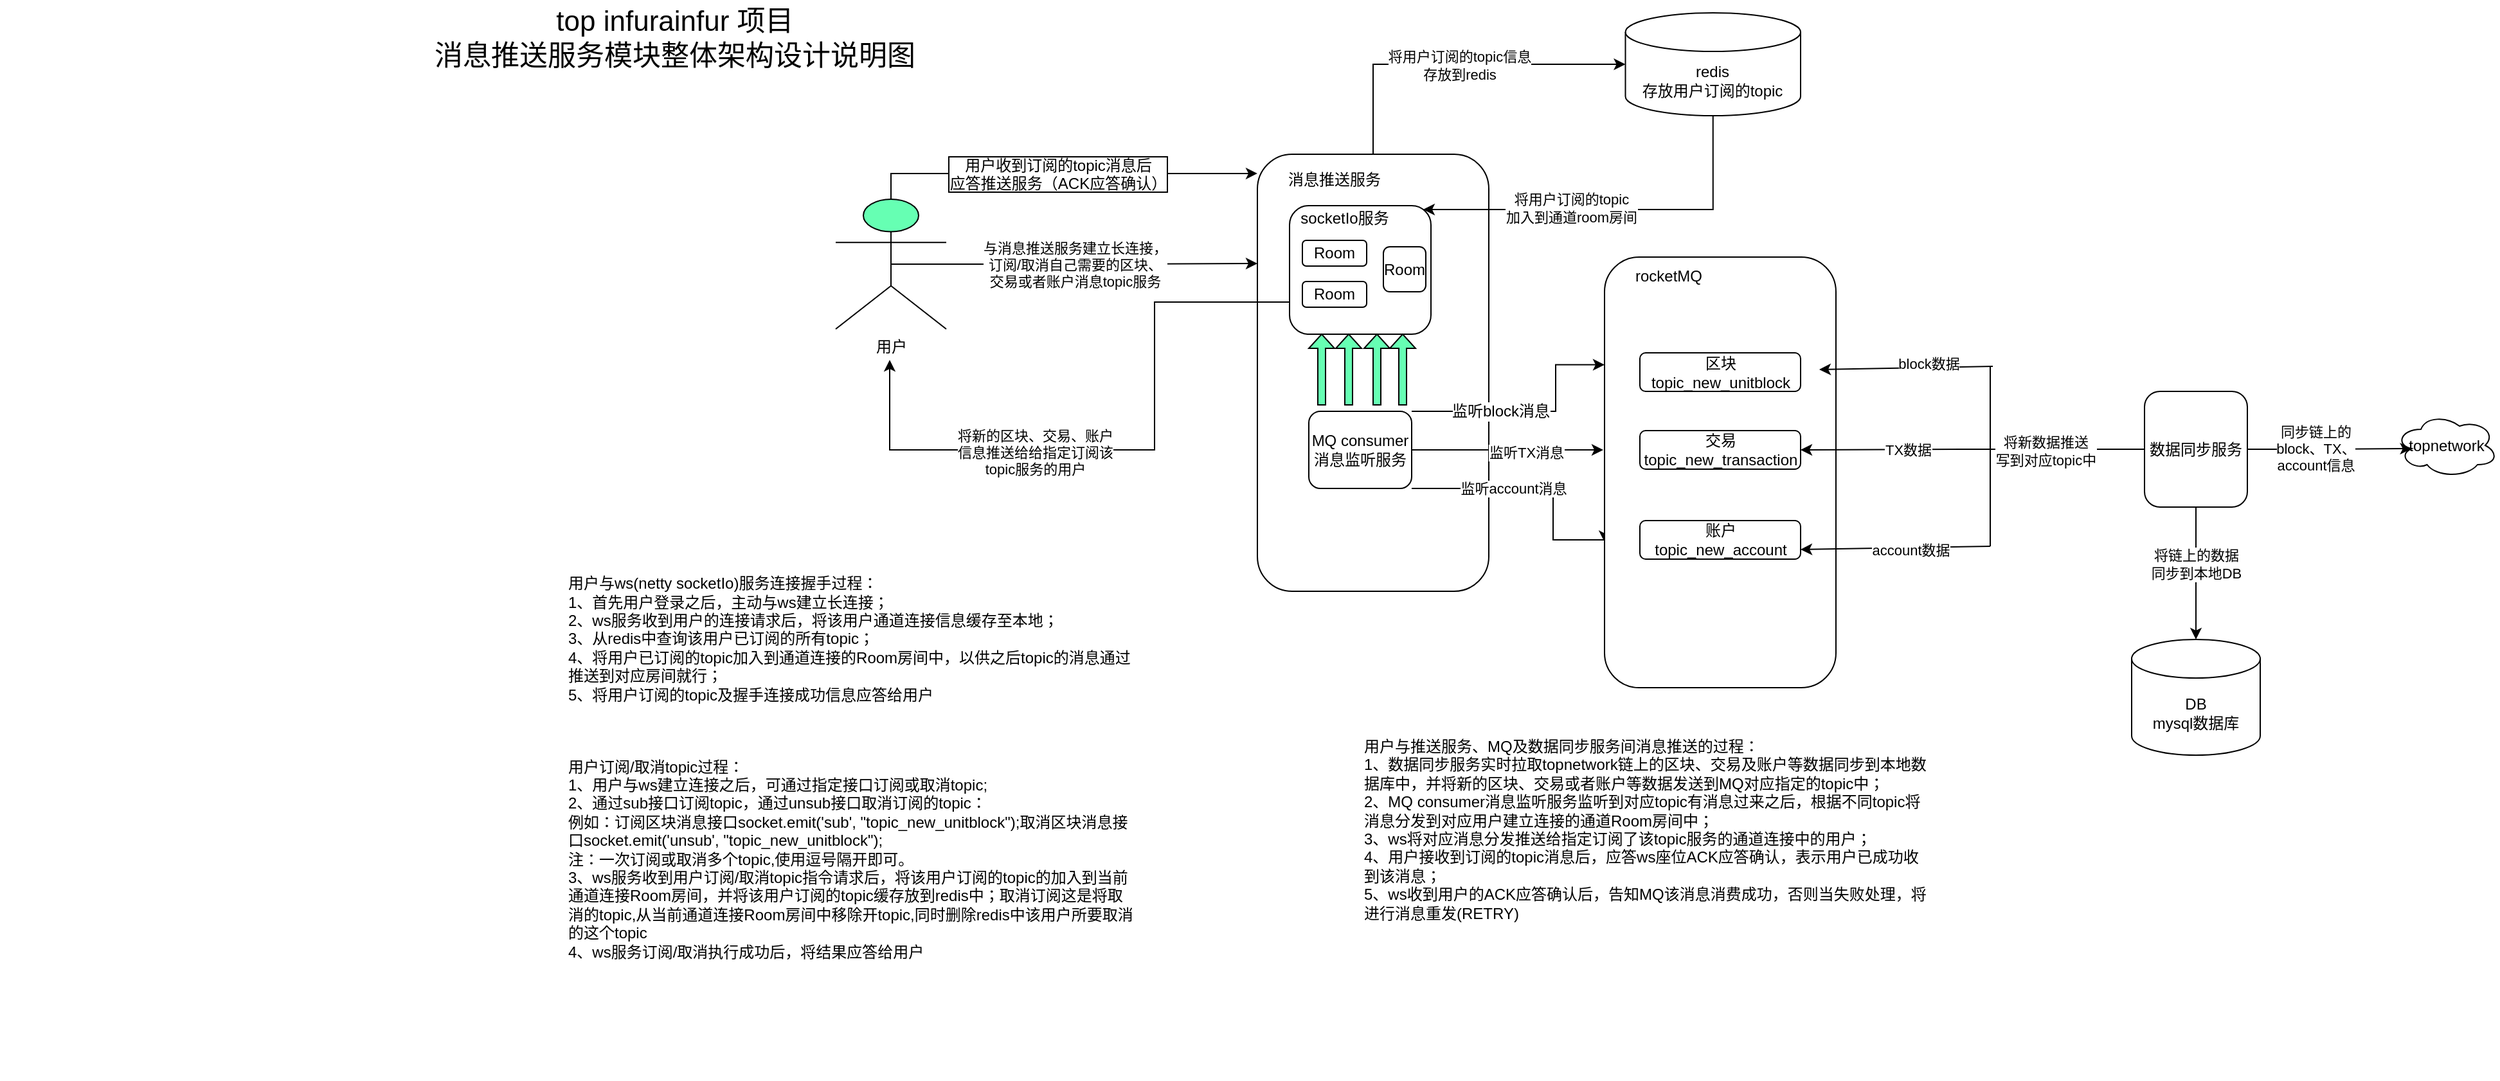 <mxfile version="14.6.6" type="github"><diagram id="SiZPnuf1WnuUvQ9pAuHu" name="Page-1"><mxGraphModel dx="2249" dy="706" grid="1" gridSize="10" guides="1" tooltips="1" connect="1" arrows="1" fold="1" page="1" pageScale="1" pageWidth="827" pageHeight="1169" math="0" shadow="0"><root><mxCell id="0"/><mxCell id="1" parent="0"/><mxCell id="MLKeiMtggPejwhbKanUt-33" value="用户与ws(netty socketIo)服务连接握手过程：&lt;br&gt;1、首先用户登录之后，主动与ws建立长连接；&lt;br&gt;2、ws服务收到用户的连接请求后，将该用户通道连接信息缓存至本地；&lt;br&gt;3、从redis中查询该用户已订阅的所有topic；&lt;br&gt;4、将用户已订阅的topic加入到通道连接的Room房间中，以供之后topic的消息通过推送到对应房间就行；&lt;br&gt;5、将用户订阅的topic及握手连接成功信息应答给用户" style="text;html=1;strokeColor=none;fillColor=none;align=left;verticalAlign=bottom;whiteSpace=wrap;rounded=0;labelPosition=right;verticalLabelPosition=top;" vertex="1" parent="1"><mxGeometry x="-290" y="570" width="440" height="90" as="geometry"/></mxCell><mxCell id="MLKeiMtggPejwhbKanUt-34" value="用户订阅/取消topic过程：&lt;br&gt;1、用户与ws建立连接之后，可通过指定接口订阅或取消topic;&lt;br&gt;2、通过sub接口订阅topic，通过unsub接口取消订阅的topic：&lt;br&gt;例如：订阅区块消息接口socket.emit('sub', &quot;topic_new_unitblock&quot;);取消区块消息接口socket.emit('unsub', &quot;topic_new_unitblock&quot;);&lt;br&gt;注：一次订阅或取消多个topic,使用逗号隔开即可。&lt;br&gt;3、ws服务收到用户订阅/取消topic指令请求后，将该用户订阅的topic的加入到当前通道连接Room房间，并将该用户订阅的topic缓存放到redis中；取消订阅这是将取消的topic,从当前通道连接Room房间中移除开topic,同时删除redis中该用户所要取消的这个topic&lt;br&gt;4、ws服务订阅/取消执行成功后，将结果应答给用户" style="text;html=1;strokeColor=none;fillColor=none;align=left;verticalAlign=bottom;whiteSpace=wrap;rounded=0;labelPosition=right;verticalLabelPosition=top;" vertex="1" parent="1"><mxGeometry x="-290" y="770" width="440" height="90" as="geometry"/></mxCell><mxCell id="MLKeiMtggPejwhbKanUt-35" value="用户与推送服务、MQ及数据同步服务间消息推送的过程：&lt;br&gt;1、数据同步服务实时拉取topnetwork链上的区块、交易及账户等数据同步到本地数据库中，并将新的区块、交易或者账户等数据发送到MQ对应指定的topic中；&lt;br&gt;2、MQ consumer消息监听服务监听到对应topic有消息过来之后，根据不同topic将消息分发到对应用户建立连接的通道Room房间中；&lt;br&gt;3、ws将对应消息分发推送给指定订阅了该topic服务的通道连接中的用户；&lt;br&gt;4、用户接收到订阅的topic消息后，应答ws座位ACK应答确认，表示用户已成功收到该消息；&lt;br&gt;5、ws收到用户的ACK应答确认后，告知MQ该消息消费成功，否则当失败处理，将进行消息重发(RETRY)" style="text;html=1;strokeColor=none;fillColor=none;align=left;verticalAlign=bottom;whiteSpace=wrap;rounded=0;labelPosition=right;verticalLabelPosition=top;" vertex="1" parent="1"><mxGeometry x="329" y="740" width="440" height="90" as="geometry"/></mxCell><mxCell id="MLKeiMtggPejwhbKanUt-110" style="edgeStyle=orthogonalEdgeStyle;rounded=0;orthogonalLoop=1;jettySize=auto;html=1;exitX=0.5;exitY=0;exitDx=0;exitDy=0;entryX=0;entryY=0.5;entryDx=0;entryDy=0;entryPerimeter=0;" edge="1" parent="1" source="MLKeiMtggPejwhbKanUt-36" target="MLKeiMtggPejwhbKanUt-101"><mxGeometry relative="1" as="geometry"/></mxCell><mxCell id="MLKeiMtggPejwhbKanUt-111" value="将用户订阅的topic信息&lt;br&gt;存放到redis" style="edgeLabel;html=1;align=center;verticalAlign=middle;resizable=0;points=[];" vertex="1" connectable="0" parent="MLKeiMtggPejwhbKanUt-110"><mxGeometry x="0.028" y="-1" relative="1" as="geometry"><mxPoint as="offset"/></mxGeometry></mxCell><mxCell id="MLKeiMtggPejwhbKanUt-36" value="" style="rounded=1;whiteSpace=wrap;html=1;" vertex="1" parent="1"><mxGeometry x="688" y="140" width="180" height="340" as="geometry"/></mxCell><mxCell id="MLKeiMtggPejwhbKanUt-116" style="edgeStyle=orthogonalEdgeStyle;rounded=0;orthogonalLoop=1;jettySize=auto;html=1;exitX=0;exitY=0.75;exitDx=0;exitDy=0;" edge="1" parent="1"><mxGeometry relative="1" as="geometry"><mxPoint x="723" y="255" as="sourcePoint"/><mxPoint x="402" y="300" as="targetPoint"/><Array as="points"><mxPoint x="608" y="255"/><mxPoint x="608" y="370"/><mxPoint x="402" y="370"/></Array></mxGeometry></mxCell><mxCell id="MLKeiMtggPejwhbKanUt-117" value="将新的区块、交易、账户&lt;br&gt;信息推送给给指定订阅该&lt;br&gt;topic服务的用户" style="edgeLabel;html=1;align=center;verticalAlign=middle;resizable=0;points=[];" vertex="1" connectable="0" parent="MLKeiMtggPejwhbKanUt-116"><mxGeometry x="0.277" y="2" relative="1" as="geometry"><mxPoint as="offset"/></mxGeometry></mxCell><mxCell id="MLKeiMtggPejwhbKanUt-37" value="" style="rounded=1;whiteSpace=wrap;html=1;" vertex="1" parent="1"><mxGeometry x="713" y="180" width="110" height="100" as="geometry"/></mxCell><mxCell id="MLKeiMtggPejwhbKanUt-85" style="edgeStyle=orthogonalEdgeStyle;rounded=0;orthogonalLoop=1;jettySize=auto;html=1;exitX=1;exitY=0.5;exitDx=0;exitDy=0;" edge="1" parent="1" source="MLKeiMtggPejwhbKanUt-38"><mxGeometry relative="1" as="geometry"><mxPoint x="957" y="370" as="targetPoint"/><Array as="points"><mxPoint x="878" y="370"/><mxPoint x="878" y="370"/></Array></mxGeometry></mxCell><mxCell id="MLKeiMtggPejwhbKanUt-90" value="监听TX消息" style="edgeLabel;html=1;align=center;verticalAlign=middle;resizable=0;points=[];" vertex="1" connectable="0" parent="MLKeiMtggPejwhbKanUt-85"><mxGeometry x="0.195" y="-2" relative="1" as="geometry"><mxPoint as="offset"/></mxGeometry></mxCell><mxCell id="MLKeiMtggPejwhbKanUt-86" style="edgeStyle=orthogonalEdgeStyle;rounded=0;orthogonalLoop=1;jettySize=auto;html=1;exitX=1;exitY=1;exitDx=0;exitDy=0;entryX=0;entryY=0.662;entryDx=0;entryDy=0;entryPerimeter=0;" edge="1" parent="1" source="MLKeiMtggPejwhbKanUt-38" target="MLKeiMtggPejwhbKanUt-40"><mxGeometry relative="1" as="geometry"><Array as="points"><mxPoint x="918" y="400"/><mxPoint x="918" y="440"/></Array></mxGeometry></mxCell><mxCell id="MLKeiMtggPejwhbKanUt-91" value="监听account消息" style="edgeLabel;html=1;align=center;verticalAlign=middle;resizable=0;points=[];" vertex="1" connectable="0" parent="MLKeiMtggPejwhbKanUt-86"><mxGeometry x="-0.179" relative="1" as="geometry"><mxPoint as="offset"/></mxGeometry></mxCell><mxCell id="MLKeiMtggPejwhbKanUt-121" style="edgeStyle=orthogonalEdgeStyle;rounded=0;orthogonalLoop=1;jettySize=auto;html=1;exitX=1;exitY=0;exitDx=0;exitDy=0;entryX=0;entryY=0.25;entryDx=0;entryDy=0;fontSize=12;" edge="1" parent="1" source="MLKeiMtggPejwhbKanUt-38" target="MLKeiMtggPejwhbKanUt-40"><mxGeometry relative="1" as="geometry"><Array as="points"><mxPoint x="920" y="340"/><mxPoint x="920" y="304"/></Array></mxGeometry></mxCell><mxCell id="MLKeiMtggPejwhbKanUt-122" value="监听block消息" style="edgeLabel;html=1;align=center;verticalAlign=middle;resizable=0;points=[];fontSize=12;" vertex="1" connectable="0" parent="MLKeiMtggPejwhbKanUt-121"><mxGeometry x="-0.259" relative="1" as="geometry"><mxPoint as="offset"/></mxGeometry></mxCell><mxCell id="MLKeiMtggPejwhbKanUt-38" value="MQ consumer消息监听服务" style="rounded=1;whiteSpace=wrap;html=1;" vertex="1" parent="1"><mxGeometry x="728" y="340" width="80" height="60" as="geometry"/></mxCell><mxCell id="MLKeiMtggPejwhbKanUt-39" value="消息推送服务" style="text;html=1;strokeColor=none;fillColor=none;align=center;verticalAlign=middle;whiteSpace=wrap;rounded=0;" vertex="1" parent="1"><mxGeometry x="708" y="150" width="80" height="20" as="geometry"/></mxCell><mxCell id="MLKeiMtggPejwhbKanUt-40" value="" style="rounded=1;whiteSpace=wrap;html=1;" vertex="1" parent="1"><mxGeometry x="958" y="220" width="180" height="335" as="geometry"/></mxCell><mxCell id="MLKeiMtggPejwhbKanUt-41" value="区块&lt;br&gt;topic_new_unitblock" style="rounded=1;whiteSpace=wrap;html=1;" vertex="1" parent="1"><mxGeometry x="985.5" y="294.5" width="125" height="30" as="geometry"/></mxCell><mxCell id="MLKeiMtggPejwhbKanUt-42" value="rocketMQ" style="text;html=1;strokeColor=none;fillColor=none;align=center;verticalAlign=middle;whiteSpace=wrap;rounded=0;" vertex="1" parent="1"><mxGeometry x="968" y="225" width="80" height="20" as="geometry"/></mxCell><mxCell id="MLKeiMtggPejwhbKanUt-43" value="交易&lt;br&gt;topic_new_transaction" style="rounded=1;whiteSpace=wrap;html=1;" vertex="1" parent="1"><mxGeometry x="985.5" y="355" width="125" height="30" as="geometry"/></mxCell><mxCell id="MLKeiMtggPejwhbKanUt-44" value="账户&lt;br&gt;topic_new_account" style="rounded=1;whiteSpace=wrap;html=1;" vertex="1" parent="1"><mxGeometry x="985.5" y="425" width="125" height="30" as="geometry"/></mxCell><mxCell id="MLKeiMtggPejwhbKanUt-47" style="edgeStyle=orthogonalEdgeStyle;rounded=0;orthogonalLoop=1;jettySize=auto;html=1;exitX=1;exitY=0.5;exitDx=0;exitDy=0;entryX=0.16;entryY=0.55;entryDx=0;entryDy=0;entryPerimeter=0;" edge="1" parent="1" source="MLKeiMtggPejwhbKanUt-45" target="MLKeiMtggPejwhbKanUt-46"><mxGeometry relative="1" as="geometry"/></mxCell><mxCell id="MLKeiMtggPejwhbKanUt-48" value="同步链上的&lt;br&gt;block、TX、&lt;br&gt;account信息" style="edgeLabel;html=1;align=center;verticalAlign=middle;resizable=0;points=[];" vertex="1" connectable="0" parent="MLKeiMtggPejwhbKanUt-47"><mxGeometry x="-0.182" y="1" relative="1" as="geometry"><mxPoint as="offset"/></mxGeometry></mxCell><mxCell id="MLKeiMtggPejwhbKanUt-50" style="edgeStyle=orthogonalEdgeStyle;rounded=0;orthogonalLoop=1;jettySize=auto;html=1;exitX=0.5;exitY=1;exitDx=0;exitDy=0;" edge="1" parent="1" source="MLKeiMtggPejwhbKanUt-45" target="MLKeiMtggPejwhbKanUt-49"><mxGeometry relative="1" as="geometry"/></mxCell><mxCell id="MLKeiMtggPejwhbKanUt-51" value="将链上的数据&lt;br&gt;同步到本地DB" style="edgeLabel;html=1;align=center;verticalAlign=middle;resizable=0;points=[];" vertex="1" connectable="0" parent="MLKeiMtggPejwhbKanUt-50"><mxGeometry x="-0.14" relative="1" as="geometry"><mxPoint as="offset"/></mxGeometry></mxCell><mxCell id="MLKeiMtggPejwhbKanUt-68" style="edgeStyle=orthogonalEdgeStyle;rounded=0;orthogonalLoop=1;jettySize=auto;html=1;exitX=0;exitY=0.5;exitDx=0;exitDy=0;entryX=1;entryY=0.5;entryDx=0;entryDy=0;" edge="1" parent="1" source="MLKeiMtggPejwhbKanUt-45" target="MLKeiMtggPejwhbKanUt-43"><mxGeometry relative="1" as="geometry"/></mxCell><mxCell id="MLKeiMtggPejwhbKanUt-72" value="TX数据" style="edgeLabel;html=1;align=center;verticalAlign=middle;resizable=0;points=[];" vertex="1" connectable="0" parent="MLKeiMtggPejwhbKanUt-68"><mxGeometry x="0.382" relative="1" as="geometry"><mxPoint as="offset"/></mxGeometry></mxCell><mxCell id="MLKeiMtggPejwhbKanUt-74" value="将新数据推送&lt;br&gt;写到对应topic中" style="edgeLabel;html=1;align=center;verticalAlign=middle;resizable=0;points=[];" vertex="1" connectable="0" parent="MLKeiMtggPejwhbKanUt-68"><mxGeometry x="-0.421" y="1" relative="1" as="geometry"><mxPoint as="offset"/></mxGeometry></mxCell><mxCell id="MLKeiMtggPejwhbKanUt-45" value="数据同步服务" style="rounded=1;whiteSpace=wrap;html=1;" vertex="1" parent="1"><mxGeometry x="1378" y="324.5" width="80" height="90" as="geometry"/></mxCell><mxCell id="MLKeiMtggPejwhbKanUt-46" value="topnetwork" style="ellipse;shape=cloud;whiteSpace=wrap;html=1;" vertex="1" parent="1"><mxGeometry x="1573" y="341.5" width="80" height="50" as="geometry"/></mxCell><mxCell id="MLKeiMtggPejwhbKanUt-49" value="DB&lt;br&gt;mysql数据库" style="shape=cylinder3;whiteSpace=wrap;html=1;boundedLbl=1;backgroundOutline=1;size=15;" vertex="1" parent="1"><mxGeometry x="1368" y="517.5" width="100" height="90" as="geometry"/></mxCell><mxCell id="MLKeiMtggPejwhbKanUt-65" value="" style="endArrow=none;html=1;" edge="1" parent="1"><mxGeometry width="50" height="50" relative="1" as="geometry"><mxPoint x="1258" y="445" as="sourcePoint"/><mxPoint x="1258" y="305" as="targetPoint"/></mxGeometry></mxCell><mxCell id="MLKeiMtggPejwhbKanUt-69" value="" style="endArrow=classic;html=1;entryX=1;entryY=0.75;entryDx=0;entryDy=0;" edge="1" parent="1" target="MLKeiMtggPejwhbKanUt-44"><mxGeometry width="50" height="50" relative="1" as="geometry"><mxPoint x="1258" y="445" as="sourcePoint"/><mxPoint x="1158" y="445" as="targetPoint"/></mxGeometry></mxCell><mxCell id="MLKeiMtggPejwhbKanUt-73" value="account数据" style="edgeLabel;html=1;align=center;verticalAlign=middle;resizable=0;points=[];" vertex="1" connectable="0" parent="MLKeiMtggPejwhbKanUt-69"><mxGeometry x="-0.155" y="2" relative="1" as="geometry"><mxPoint as="offset"/></mxGeometry></mxCell><mxCell id="MLKeiMtggPejwhbKanUt-70" value="" style="endArrow=classic;html=1;entryX=1;entryY=0.75;entryDx=0;entryDy=0;" edge="1" parent="1"><mxGeometry width="50" height="50" relative="1" as="geometry"><mxPoint x="1260" y="305" as="sourcePoint"/><mxPoint x="1125" y="307.5" as="targetPoint"/><Array as="points"/></mxGeometry></mxCell><mxCell id="MLKeiMtggPejwhbKanUt-71" value="block数据" style="edgeLabel;html=1;align=center;verticalAlign=middle;resizable=0;points=[];" vertex="1" connectable="0" parent="MLKeiMtggPejwhbKanUt-70"><mxGeometry x="-0.26" y="-3" relative="1" as="geometry"><mxPoint as="offset"/></mxGeometry></mxCell><mxCell id="MLKeiMtggPejwhbKanUt-93" value="socketIo服务" style="text;html=1;strokeColor=none;fillColor=none;align=center;verticalAlign=middle;whiteSpace=wrap;rounded=0;" vertex="1" parent="1"><mxGeometry x="716" y="180" width="80" height="20" as="geometry"/></mxCell><mxCell id="MLKeiMtggPejwhbKanUt-94" value="Room" style="rounded=1;whiteSpace=wrap;html=1;" vertex="1" parent="1"><mxGeometry x="723" y="207" width="50" height="20" as="geometry"/></mxCell><mxCell id="MLKeiMtggPejwhbKanUt-95" value="Room" style="rounded=1;whiteSpace=wrap;html=1;" vertex="1" parent="1"><mxGeometry x="723" y="239" width="50" height="20" as="geometry"/></mxCell><mxCell id="MLKeiMtggPejwhbKanUt-96" value="Room" style="rounded=1;whiteSpace=wrap;html=1;" vertex="1" parent="1"><mxGeometry x="786" y="212" width="33" height="35" as="geometry"/></mxCell><mxCell id="MLKeiMtggPejwhbKanUt-97" value="" style="shape=singleArrow;direction=north;whiteSpace=wrap;html=1;fillColor=#66FFB3;" vertex="1" parent="1"><mxGeometry x="728" y="280" width="20" height="55" as="geometry"/></mxCell><mxCell id="MLKeiMtggPejwhbKanUt-98" value="" style="shape=singleArrow;direction=north;whiteSpace=wrap;html=1;fillColor=#66FFB3;" vertex="1" parent="1"><mxGeometry x="749" y="280" width="20" height="55" as="geometry"/></mxCell><mxCell id="MLKeiMtggPejwhbKanUt-99" value="" style="shape=singleArrow;direction=north;whiteSpace=wrap;html=1;fillColor=#66FFB3;" vertex="1" parent="1"><mxGeometry x="771" y="280" width="20" height="55" as="geometry"/></mxCell><mxCell id="MLKeiMtggPejwhbKanUt-100" value="" style="shape=singleArrow;direction=north;whiteSpace=wrap;html=1;fillColor=#66FFB3;" vertex="1" parent="1"><mxGeometry x="791" y="280" width="20" height="55" as="geometry"/></mxCell><mxCell id="MLKeiMtggPejwhbKanUt-112" style="edgeStyle=orthogonalEdgeStyle;rounded=0;orthogonalLoop=1;jettySize=auto;html=1;exitX=0.5;exitY=1;exitDx=0;exitDy=0;exitPerimeter=0;entryX=0.945;entryY=0.03;entryDx=0;entryDy=0;entryPerimeter=0;" edge="1" parent="1" source="MLKeiMtggPejwhbKanUt-101" target="MLKeiMtggPejwhbKanUt-37"><mxGeometry relative="1" as="geometry"><Array as="points"><mxPoint x="1042" y="183"/></Array></mxGeometry></mxCell><mxCell id="MLKeiMtggPejwhbKanUt-113" value="将用户订阅的topic&lt;br&gt;加入到通道room房间" style="edgeLabel;html=1;align=center;verticalAlign=middle;resizable=0;points=[];" vertex="1" connectable="0" parent="MLKeiMtggPejwhbKanUt-112"><mxGeometry x="0.23" y="-1" relative="1" as="geometry"><mxPoint as="offset"/></mxGeometry></mxCell><mxCell id="MLKeiMtggPejwhbKanUt-101" value="redis&lt;br&gt;存放用户订阅的topic" style="shape=cylinder3;whiteSpace=wrap;html=1;boundedLbl=1;backgroundOutline=1;size=15;" vertex="1" parent="1"><mxGeometry x="974.25" y="30" width="136.25" height="80" as="geometry"/></mxCell><mxCell id="MLKeiMtggPejwhbKanUt-108" style="edgeStyle=orthogonalEdgeStyle;rounded=0;orthogonalLoop=1;jettySize=auto;html=1;exitX=0.5;exitY=0.5;exitDx=0;exitDy=0;exitPerimeter=0;entryX=0;entryY=0.25;entryDx=0;entryDy=0;" edge="1" parent="1" source="MLKeiMtggPejwhbKanUt-103" target="MLKeiMtggPejwhbKanUt-36"><mxGeometry relative="1" as="geometry"/></mxCell><mxCell id="MLKeiMtggPejwhbKanUt-109" value="与消息推送服务建立长连接，&lt;br&gt;订阅/取消自己需要的区块、&lt;br&gt;交易或者账户消息topic服务" style="edgeLabel;html=1;align=center;verticalAlign=middle;resizable=0;points=[];" vertex="1" connectable="0" parent="MLKeiMtggPejwhbKanUt-108"><mxGeometry x="0.002" y="1" relative="1" as="geometry"><mxPoint y="1" as="offset"/></mxGeometry></mxCell><mxCell id="MLKeiMtggPejwhbKanUt-119" style="edgeStyle=orthogonalEdgeStyle;rounded=0;orthogonalLoop=1;jettySize=auto;html=1;exitX=0.5;exitY=0;exitDx=0;exitDy=0;exitPerimeter=0;entryX=0;entryY=0.044;entryDx=0;entryDy=0;entryPerimeter=0;fontSize=22;" edge="1" parent="1" source="MLKeiMtggPejwhbKanUt-103" target="MLKeiMtggPejwhbKanUt-36"><mxGeometry relative="1" as="geometry"/></mxCell><mxCell id="MLKeiMtggPejwhbKanUt-120" value="用户收到订阅的topic消息后&#10;应答推送服务（ACK应答确认）" style="edgeLabel;align=center;verticalAlign=middle;resizable=0;points=[];fontSize=12;labelBorderColor=#000000;" vertex="1" connectable="0" parent="MLKeiMtggPejwhbKanUt-119"><mxGeometry x="-0.016" relative="1" as="geometry"><mxPoint as="offset"/></mxGeometry></mxCell><mxCell id="MLKeiMtggPejwhbKanUt-103" value="用户" style="shape=umlActor;verticalLabelPosition=bottom;verticalAlign=top;html=1;outlineConnect=0;fillColor=#66FFB3;" vertex="1" parent="1"><mxGeometry x="360" y="175" width="86" height="101" as="geometry"/></mxCell><mxCell id="MLKeiMtggPejwhbKanUt-118" value="top infurainfur 项目&lt;br style=&quot;font-size: 22px;&quot;&gt;消息推送服务模块整体架构设计说明图" style="text;html=1;strokeColor=none;fillColor=none;align=center;verticalAlign=middle;whiteSpace=wrap;rounded=0;fontSize=22;" vertex="1" parent="1"><mxGeometry x="30" y="20" width="410" height="60" as="geometry"/></mxCell></root></mxGraphModel></diagram></mxfile>